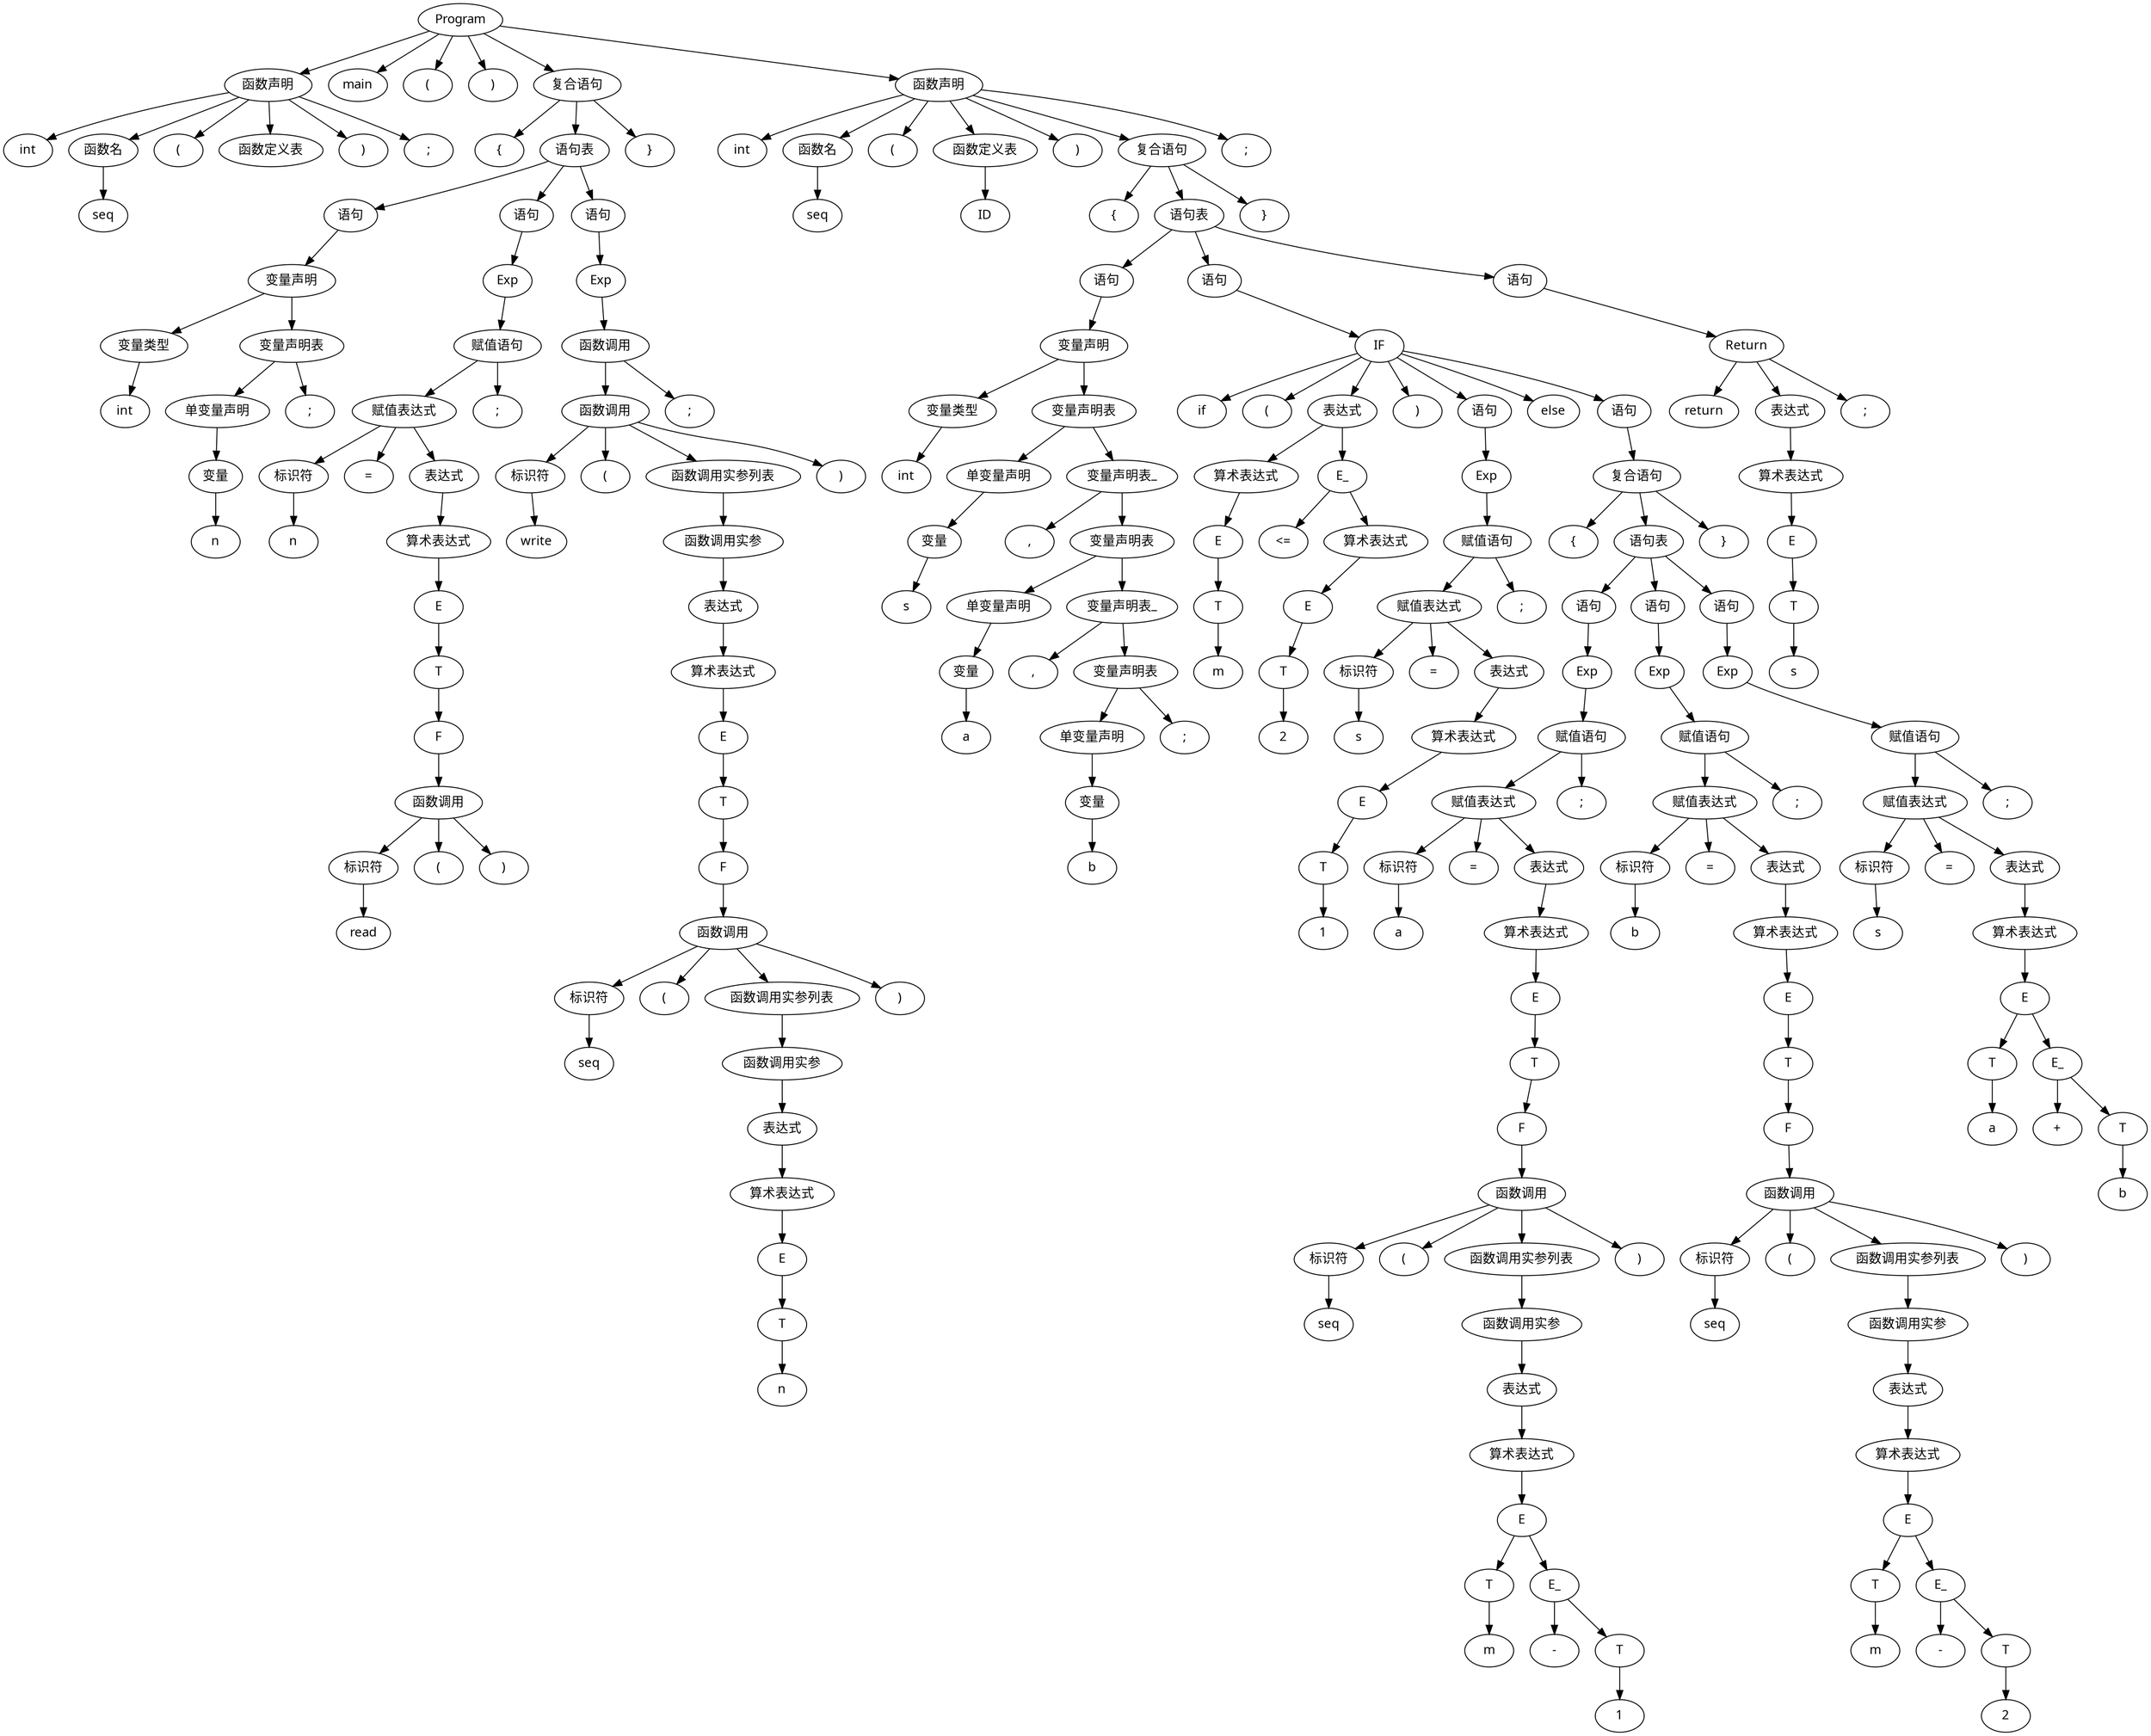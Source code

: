 // test4.2-1.txt
digraph {
	node [fontname="Microsoft YaHei"]
	1 [label=Program]
	2 [label="函数声明"]
	3 [label=int]
	4 [label="函数名"]
	5 [label=seq]
	6 [label="("]
	7 [label="函数定义表"]
	8 [label=")"]
	9 [label=";"]
	10 [label=main]
	11 [label="("]
	12 [label=")"]
	13 [label="复合语句"]
	14 [label="{"]
	15 [label="语句表"]
	16 [label="语句"]
	17 [label="变量声明"]
	18 [label="变量类型"]
	19 [label=int]
	20 [label="变量声明表"]
	21 [label="单变量声明"]
	22 [label="变量"]
	23 [label=n]
	24 [label=";"]
	25 [label="语句"]
	26 [label=Exp]
	27 [label="赋值语句"]
	28 [label="赋值表达式"]
	29 [label="标识符"]
	30 [label=n]
	31 [label="="]
	32 [label="表达式"]
	33 [label="算术表达式"]
	34 [label=E]
	35 [label=T]
	36 [label=F]
	37 [label="函数调用"]
	38 [label="标识符"]
	39 [label=read]
	40 [label="("]
	41 [label=")"]
	42 [label=";"]
	43 [label="语句"]
	44 [label=Exp]
	45 [label="函数调用"]
	46 [label="函数调用"]
	47 [label="标识符"]
	48 [label=write]
	49 [label="("]
	50 [label="函数调用实参列表"]
	51 [label="函数调用实参"]
	52 [label="表达式"]
	53 [label="算术表达式"]
	54 [label=E]
	55 [label=T]
	56 [label=F]
	57 [label="函数调用"]
	58 [label="标识符"]
	59 [label=seq]
	60 [label="("]
	61 [label="函数调用实参列表"]
	62 [label="函数调用实参"]
	63 [label="表达式"]
	64 [label="算术表达式"]
	65 [label=E]
	66 [label=T]
	67 [label=n]
	68 [label=")"]
	69 [label=")"]
	70 [label=";"]
	71 [label="}"]
	72 [label="函数声明"]
	73 [label=int]
	74 [label="函数名"]
	75 [label=seq]
	76 [label="("]
	77 [label="函数定义表"]
	78 [label=ID]
	79 [label=")"]
	80 [label="复合语句"]
	81 [label="{"]
	82 [label="语句表"]
	83 [label="语句"]
	84 [label="变量声明"]
	85 [label="变量类型"]
	86 [label=int]
	87 [label="变量声明表"]
	88 [label="单变量声明"]
	89 [label="变量"]
	90 [label=s]
	91 [label="变量声明表_"]
	92 [label=","]
	93 [label="变量声明表"]
	94 [label="单变量声明"]
	95 [label="变量"]
	96 [label=a]
	97 [label="变量声明表_"]
	98 [label=","]
	99 [label="变量声明表"]
	100 [label="单变量声明"]
	101 [label="变量"]
	102 [label=b]
	103 [label=";"]
	104 [label="语句"]
	105 [label=IF]
	106 [label=if]
	107 [label="("]
	108 [label="表达式"]
	109 [label="算术表达式"]
	110 [label=E]
	111 [label=T]
	112 [label=m]
	113 [label=E_]
	114 [label="<="]
	115 [label="算术表达式"]
	116 [label=E]
	117 [label=T]
	118 [label=2]
	119 [label=")"]
	120 [label="语句"]
	121 [label=Exp]
	122 [label="赋值语句"]
	123 [label="赋值表达式"]
	124 [label="标识符"]
	125 [label=s]
	126 [label="="]
	127 [label="表达式"]
	128 [label="算术表达式"]
	129 [label=E]
	130 [label=T]
	131 [label=1]
	132 [label=";"]
	133 [label=else]
	134 [label="语句"]
	135 [label="复合语句"]
	136 [label="{"]
	137 [label="语句表"]
	138 [label="语句"]
	139 [label=Exp]
	140 [label="赋值语句"]
	141 [label="赋值表达式"]
	142 [label="标识符"]
	143 [label=a]
	144 [label="="]
	145 [label="表达式"]
	146 [label="算术表达式"]
	147 [label=E]
	148 [label=T]
	149 [label=F]
	150 [label="函数调用"]
	151 [label="标识符"]
	152 [label=seq]
	153 [label="("]
	154 [label="函数调用实参列表"]
	155 [label="函数调用实参"]
	156 [label="表达式"]
	157 [label="算术表达式"]
	158 [label=E]
	159 [label=T]
	160 [label=m]
	161 [label=E_]
	162 [label="-"]
	163 [label=T]
	164 [label=1]
	165 [label=")"]
	166 [label=";"]
	167 [label="语句"]
	168 [label=Exp]
	169 [label="赋值语句"]
	170 [label="赋值表达式"]
	171 [label="标识符"]
	172 [label=b]
	173 [label="="]
	174 [label="表达式"]
	175 [label="算术表达式"]
	176 [label=E]
	177 [label=T]
	178 [label=F]
	179 [label="函数调用"]
	180 [label="标识符"]
	181 [label=seq]
	182 [label="("]
	183 [label="函数调用实参列表"]
	184 [label="函数调用实参"]
	185 [label="表达式"]
	186 [label="算术表达式"]
	187 [label=E]
	188 [label=T]
	189 [label=m]
	190 [label=E_]
	191 [label="-"]
	192 [label=T]
	193 [label=2]
	194 [label=")"]
	195 [label=";"]
	196 [label="语句"]
	197 [label=Exp]
	198 [label="赋值语句"]
	199 [label="赋值表达式"]
	200 [label="标识符"]
	201 [label=s]
	202 [label="="]
	203 [label="表达式"]
	204 [label="算术表达式"]
	205 [label=E]
	206 [label=T]
	207 [label=a]
	208 [label=E_]
	209 [label="+"]
	210 [label=T]
	211 [label=b]
	212 [label=";"]
	213 [label="}"]
	214 [label="语句"]
	215 [label=Return]
	216 [label=return]
	217 [label="表达式"]
	218 [label="算术表达式"]
	219 [label=E]
	220 [label=T]
	221 [label=s]
	222 [label=";"]
	223 [label="}"]
	224 [label=";"]
	1 -> 2
	2 -> 3
	2 -> 4
	4 -> 5
	2 -> 6
	2 -> 7
	2 -> 8
	2 -> 9
	1 -> 10
	1 -> 11
	1 -> 12
	1 -> 13
	13 -> 14
	13 -> 15
	15 -> 16
	16 -> 17
	17 -> 18
	18 -> 19
	17 -> 20
	20 -> 21
	21 -> 22
	22 -> 23
	20 -> 24
	15 -> 25
	25 -> 26
	26 -> 27
	27 -> 28
	28 -> 29
	29 -> 30
	28 -> 31
	28 -> 32
	32 -> 33
	33 -> 34
	34 -> 35
	35 -> 36
	36 -> 37
	37 -> 38
	38 -> 39
	37 -> 40
	37 -> 41
	27 -> 42
	15 -> 43
	43 -> 44
	44 -> 45
	45 -> 46
	46 -> 47
	47 -> 48
	46 -> 49
	46 -> 50
	50 -> 51
	51 -> 52
	52 -> 53
	53 -> 54
	54 -> 55
	55 -> 56
	56 -> 57
	57 -> 58
	58 -> 59
	57 -> 60
	57 -> 61
	61 -> 62
	62 -> 63
	63 -> 64
	64 -> 65
	65 -> 66
	66 -> 67
	57 -> 68
	46 -> 69
	45 -> 70
	13 -> 71
	1 -> 72
	72 -> 73
	72 -> 74
	74 -> 75
	72 -> 76
	72 -> 77
	77 -> 78
	72 -> 79
	72 -> 80
	80 -> 81
	80 -> 82
	82 -> 83
	83 -> 84
	84 -> 85
	85 -> 86
	84 -> 87
	87 -> 88
	88 -> 89
	89 -> 90
	87 -> 91
	91 -> 92
	91 -> 93
	93 -> 94
	94 -> 95
	95 -> 96
	93 -> 97
	97 -> 98
	97 -> 99
	99 -> 100
	100 -> 101
	101 -> 102
	99 -> 103
	82 -> 104
	104 -> 105
	105 -> 106
	105 -> 107
	105 -> 108
	108 -> 109
	109 -> 110
	110 -> 111
	111 -> 112
	108 -> 113
	113 -> 114
	113 -> 115
	115 -> 116
	116 -> 117
	117 -> 118
	105 -> 119
	105 -> 120
	120 -> 121
	121 -> 122
	122 -> 123
	123 -> 124
	124 -> 125
	123 -> 126
	123 -> 127
	127 -> 128
	128 -> 129
	129 -> 130
	130 -> 131
	122 -> 132
	105 -> 133
	105 -> 134
	134 -> 135
	135 -> 136
	135 -> 137
	137 -> 138
	138 -> 139
	139 -> 140
	140 -> 141
	141 -> 142
	142 -> 143
	141 -> 144
	141 -> 145
	145 -> 146
	146 -> 147
	147 -> 148
	148 -> 149
	149 -> 150
	150 -> 151
	151 -> 152
	150 -> 153
	150 -> 154
	154 -> 155
	155 -> 156
	156 -> 157
	157 -> 158
	158 -> 159
	159 -> 160
	158 -> 161
	161 -> 162
	161 -> 163
	163 -> 164
	150 -> 165
	140 -> 166
	137 -> 167
	167 -> 168
	168 -> 169
	169 -> 170
	170 -> 171
	171 -> 172
	170 -> 173
	170 -> 174
	174 -> 175
	175 -> 176
	176 -> 177
	177 -> 178
	178 -> 179
	179 -> 180
	180 -> 181
	179 -> 182
	179 -> 183
	183 -> 184
	184 -> 185
	185 -> 186
	186 -> 187
	187 -> 188
	188 -> 189
	187 -> 190
	190 -> 191
	190 -> 192
	192 -> 193
	179 -> 194
	169 -> 195
	137 -> 196
	196 -> 197
	197 -> 198
	198 -> 199
	199 -> 200
	200 -> 201
	199 -> 202
	199 -> 203
	203 -> 204
	204 -> 205
	205 -> 206
	206 -> 207
	205 -> 208
	208 -> 209
	208 -> 210
	210 -> 211
	198 -> 212
	135 -> 213
	82 -> 214
	214 -> 215
	215 -> 216
	215 -> 217
	217 -> 218
	218 -> 219
	219 -> 220
	220 -> 221
	215 -> 222
	80 -> 223
	72 -> 224
}
